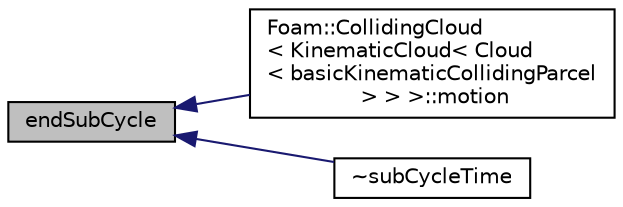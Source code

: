 digraph "endSubCycle"
{
  bgcolor="transparent";
  edge [fontname="Helvetica",fontsize="10",labelfontname="Helvetica",labelfontsize="10"];
  node [fontname="Helvetica",fontsize="10",shape=record];
  rankdir="LR";
  Node12 [label="endSubCycle",height=0.2,width=0.4,color="black", fillcolor="grey75", style="filled", fontcolor="black"];
  Node12 -> Node13 [dir="back",color="midnightblue",fontsize="10",style="solid",fontname="Helvetica"];
  Node13 [label="Foam::CollidingCloud\l\< KinematicCloud\< Cloud\l\< basicKinematicCollidingParcel\l \> \> \>::motion",height=0.2,width=0.4,color="black",URL="$a24885.html#a7d6535207fbf268ac1e31611d3cffc3c",tooltip="Particle motion. "];
  Node12 -> Node14 [dir="back",color="midnightblue",fontsize="10",style="solid",fontname="Helvetica"];
  Node14 [label="~subCycleTime",height=0.2,width=0.4,color="black",URL="$a27453.html#a163999e6a93696b2210fe5cf24308e4a",tooltip="Destructor. "];
}
